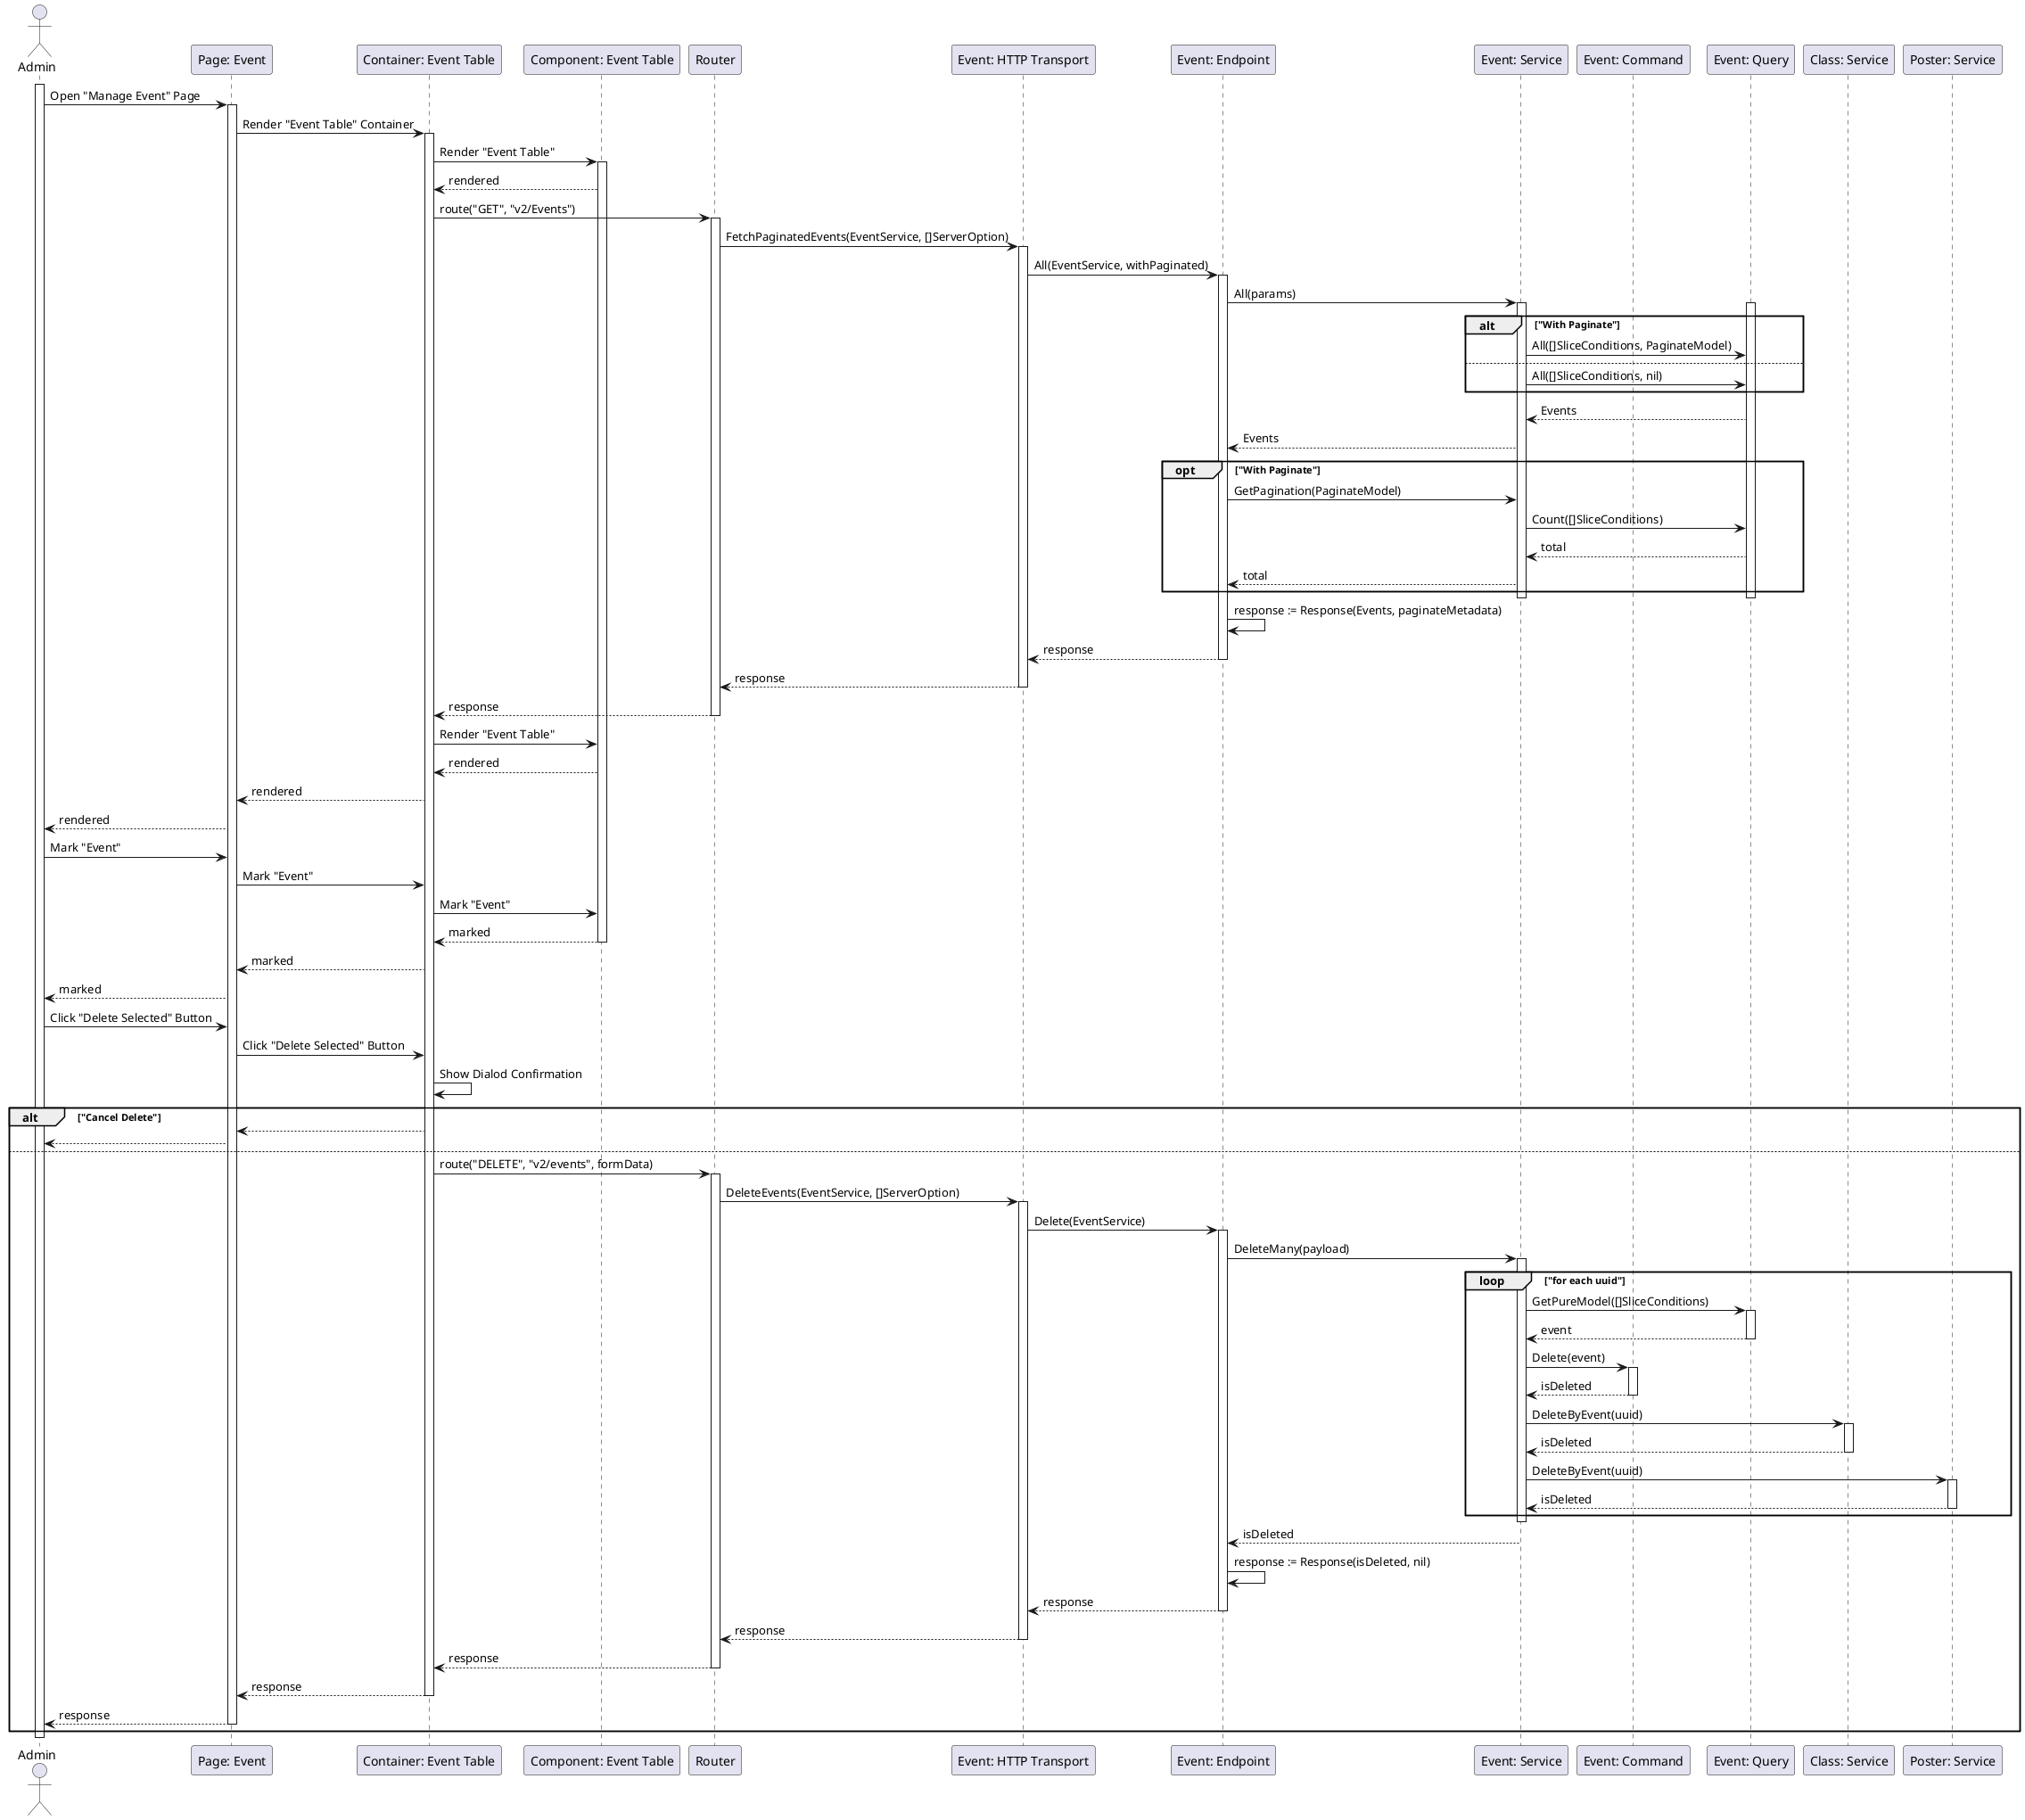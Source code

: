 @startuml DeleteEvent

actor Admin
participant "Page: Event" as EventPage
participant "Container: Event Table" as EventTableContainer
participant "Component: Event Table" as EventTable
participant "Router" as Router
participant "Event: HTTP Transport" as EventHTTPTransport
participant "Event: Endpoint" as EventEndpoint
participant "Event: Service" as EventService
participant "Event: Command" as EventCommand
participant "Event: Query" as EventQuery
participant "Class: Service" as ClassService
participant "Poster: Service" as PosterService

activate Admin

Admin->EventPage: Open "Manage Event" Page
activate EventPage
EventPage->EventTableContainer: Render "Event Table" Container
activate EventTableContainer
EventTableContainer->EventTable: Render "Event Table"
activate EventTable
EventTable-->EventTableContainer: rendered
EventTableContainer->Router: route("GET", "v2/Events")
activate Router
Router->EventHTTPTransport: FetchPaginatedEvents(EventService, []ServerOption)
activate EventHTTPTransport
EventHTTPTransport->EventEndpoint: All(EventService, withPaginated)
activate EventEndpoint
EventEndpoint->EventService: All(params)

activate EventService
activate EventQuery
alt "With Paginate"
    EventService->EventQuery: All([]SliceConditions, PaginateModel)
else
    EventService->EventQuery: All([]SliceConditions, nil)
end
EventQuery-->EventService: Events
EventService-->EventEndpoint: Events

opt "With Paginate"
    EventEndpoint->EventService: GetPagination(PaginateModel)
    EventService->EventQuery: Count([]SliceConditions)
    EventQuery-->EventService: total
    EventService-->EventEndpoint: total
end
deactivate EventQuery
deactivate EventService

EventEndpoint->EventEndpoint: response := Response(Events, paginateMetadata)
EventEndpoint-->EventHTTPTransport: response
deactivate EventEndpoint
EventHTTPTransport-->Router: response
deactivate EventHTTPTransport
Router-->EventTableContainer: response
deactivate Router
EventTableContainer->EventTable: Render "Event Table"
EventTable-->EventTableContainer: rendered
EventTableContainer-->EventPage: rendered
EventPage-->Admin: rendered

Admin->EventPage: Mark "Event"
EventPage->EventTableContainer: Mark "Event"
EventTableContainer->EventTable: Mark "Event"
EventTable-->EventTableContainer: marked
deactivate EventTable
EventTableContainer-->EventPage: marked
EventPage-->Admin: marked

Admin->EventPage: Click "Delete Selected" Button
EventPage->EventTableContainer: Click "Delete Selected" Button
EventTableContainer->EventTableContainer: Show Dialod Confirmation

alt "Cancel Delete"
    EventTableContainer-->EventPage
    EventPage-->Admin
else
    EventTableContainer->Router: route("DELETE", "v2/events", formData)
    activate Router
    Router->EventHTTPTransport: DeleteEvents(EventService, []ServerOption)
    activate EventHTTPTransport
    EventHTTPTransport->EventEndpoint: Delete(EventService)
    activate EventEndpoint
    EventEndpoint->EventService: DeleteMany(payload)

    activate EventService
    loop "for each uuid"
        EventService->EventQuery: GetPureModel([]SliceConditions)
        activate EventQuery
        EventQuery-->EventService: event
        deactivate EventQuery

        EventService->EventCommand: Delete(event)
        activate EventCommand
        EventCommand-->EventService: isDeleted
        deactivate EventCommand

        EventService->ClassService: DeleteByEvent(uuid)
        activate ClassService
        ClassService-->EventService: isDeleted
        deactivate ClassService

        EventService->PosterService: DeleteByEvent(uuid)
        activate PosterService
        PosterService-->EventService: isDeleted
        deactivate PosterService
    end
    deactivate EventService
    EventService-->EventEndpoint: isDeleted
    EventEndpoint->EventEndpoint: response := Response(isDeleted, nil)
    EventEndpoint-->EventHTTPTransport: response
    deactivate EventEndpoint
    EventHTTPTransport-->Router: response
    deactivate EventHTTPTransport
    Router-->EventTableContainer: response
    deactivate Router
    EventTableContainer-->EventPage: response
    deactivate EventTableContainer
    EventPage-->Admin: response
    deactivate EventPage
end

deactivate Admin

@enduml